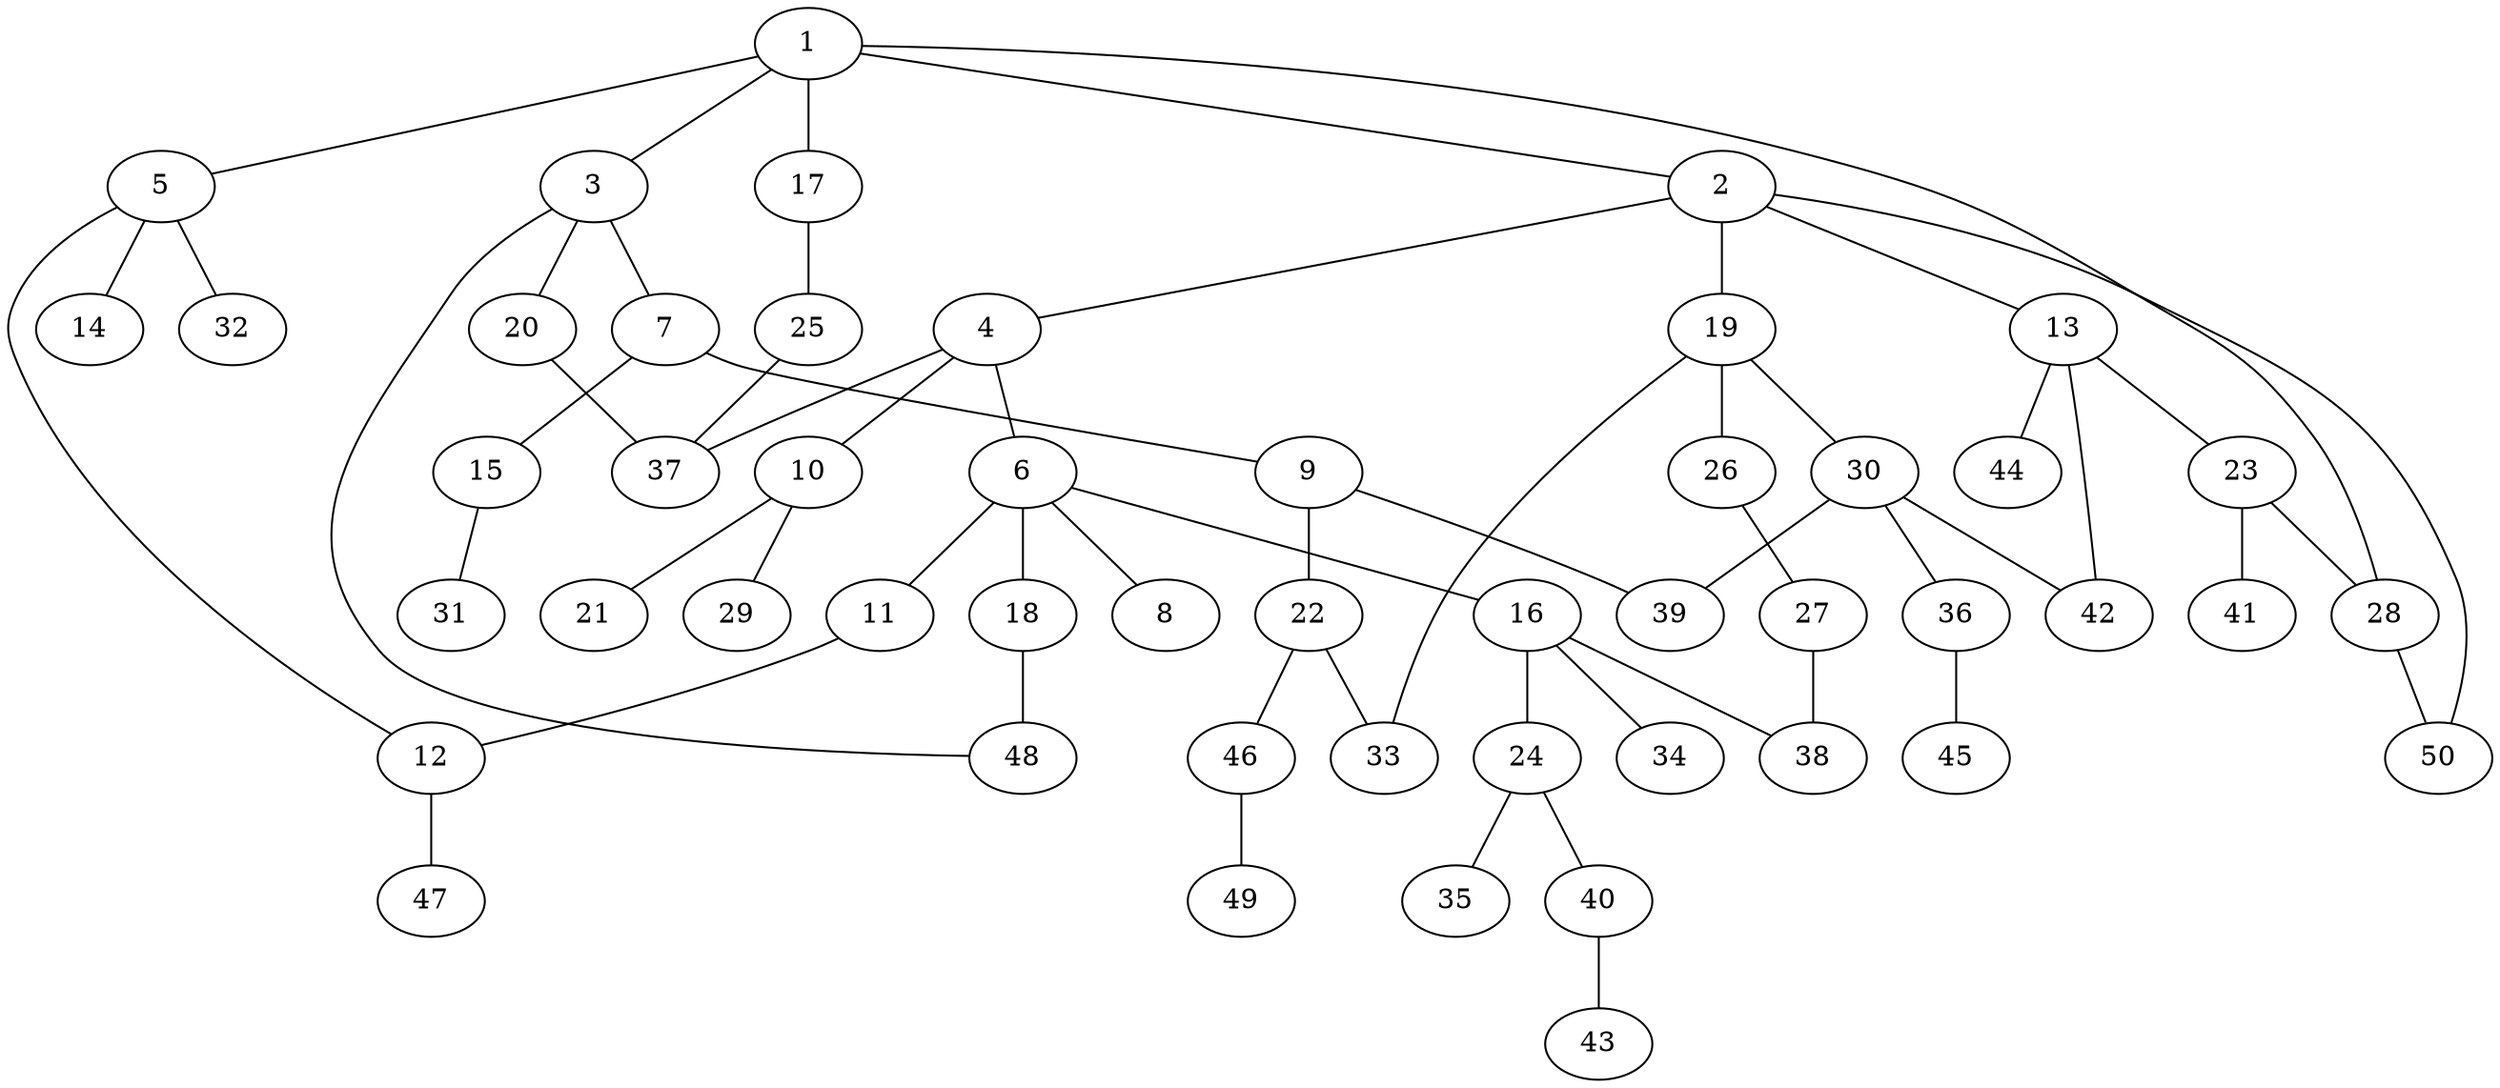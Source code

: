 graph graphname {1--2
1--3
1--5
1--17
1--28
2--4
2--13
2--19
2--50
3--7
3--20
3--48
4--6
4--10
4--37
5--12
5--14
5--32
6--8
6--11
6--16
6--18
7--9
7--15
9--22
9--39
10--21
10--29
11--12
12--47
13--23
13--42
13--44
15--31
16--24
16--34
16--38
17--25
18--48
19--26
19--30
19--33
20--37
22--33
22--46
23--28
23--41
24--35
24--40
25--37
26--27
27--38
28--50
30--36
30--39
30--42
36--45
40--43
46--49
}